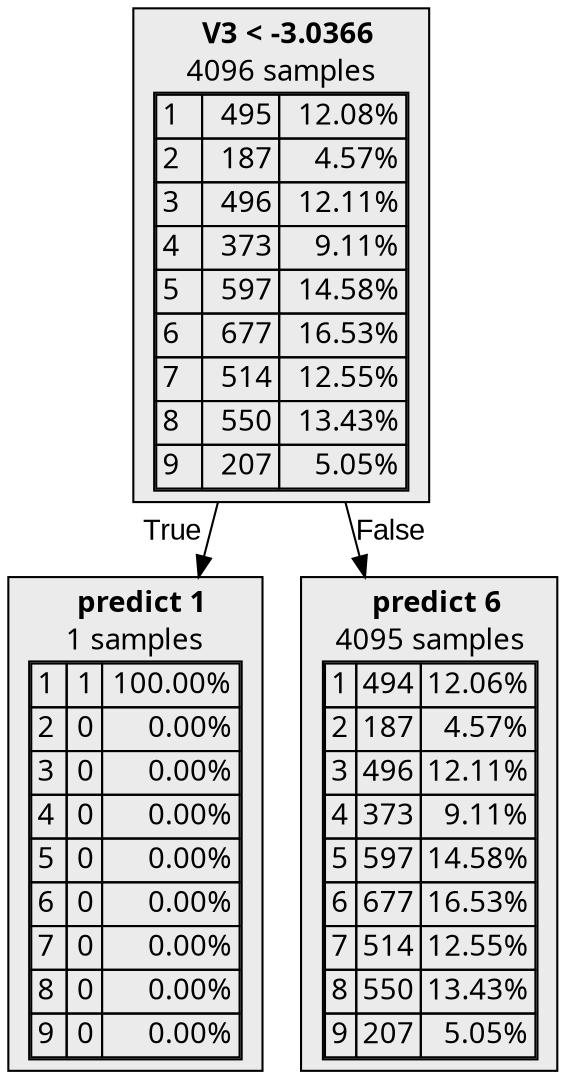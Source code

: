 digraph {
    1 [label=<  <TABLE BORDER="0" CELLPADDING="0">
      <TR>
    <TD>
      <B>V3 &lt; -3.0366</B>
    </TD>
  </TR>

    <TR>
      <TD>4096 samples</TD>
    </TR>
    <TR>
  <TD>
    <TABLE CELLSPACING="0">
      
        <TR >
    <TD ALIGN="LEFT">1</TD>
    <TD ALIGN="RIGHT">495</TD>
    <TD ALIGN="RIGHT">12.08%</TD>
  </TR>
  <TR >
    <TD ALIGN="LEFT">2</TD>
    <TD ALIGN="RIGHT">187</TD>
    <TD ALIGN="RIGHT">4.57%</TD>
  </TR>
  <TR >
    <TD ALIGN="LEFT">3</TD>
    <TD ALIGN="RIGHT">496</TD>
    <TD ALIGN="RIGHT">12.11%</TD>
  </TR>
  <TR >
    <TD ALIGN="LEFT">4</TD>
    <TD ALIGN="RIGHT">373</TD>
    <TD ALIGN="RIGHT">9.11%</TD>
  </TR>
  <TR >
    <TD ALIGN="LEFT">5</TD>
    <TD ALIGN="RIGHT">597</TD>
    <TD ALIGN="RIGHT">14.58%</TD>
  </TR>
  <TR class="highlighted">
    <TD ALIGN="LEFT">6</TD>
    <TD ALIGN="RIGHT">677</TD>
    <TD ALIGN="RIGHT">16.53%</TD>
  </TR>
  <TR >
    <TD ALIGN="LEFT">7</TD>
    <TD ALIGN="RIGHT">514</TD>
    <TD ALIGN="RIGHT">12.55%</TD>
  </TR>
  <TR >
    <TD ALIGN="LEFT">8</TD>
    <TD ALIGN="RIGHT">550</TD>
    <TD ALIGN="RIGHT">13.43%</TD>
  </TR>
  <TR >
    <TD ALIGN="LEFT">9</TD>
    <TD ALIGN="RIGHT">207</TD>
    <TD ALIGN="RIGHT">5.05%</TD>
  </TR>

    </TABLE>
  </TD>
</TR>

  </TABLE>
>,fillcolor="#EBEBEB",shape=box,fontname="bold arial",style="filled"];
    1 -> 2 [labeldistance=2.5, labelangle=45, headlabel="True",fontname="arial"];
    1 -> 3 [labeldistance=2.5, labelangle=-45, headlabel="False",fontname="arial"];
    2 [label=<  <TABLE BORDER="0" CELLPADDING="0">
      <TR>
    <TD>
      <B>predict 1</B>
    </TD>
  </TR>

    <TR>
      <TD>1 samples</TD>
    </TR>
    <TR>
  <TD>
    <TABLE CELLSPACING="0">
      
        <TR class="highlighted">
    <TD ALIGN="LEFT">1</TD>
    <TD ALIGN="RIGHT">1</TD>
    <TD ALIGN="RIGHT">100.00%</TD>
  </TR>
  <TR >
    <TD ALIGN="LEFT">2</TD>
    <TD ALIGN="RIGHT">0</TD>
    <TD ALIGN="RIGHT">0.00%</TD>
  </TR>
  <TR >
    <TD ALIGN="LEFT">3</TD>
    <TD ALIGN="RIGHT">0</TD>
    <TD ALIGN="RIGHT">0.00%</TD>
  </TR>
  <TR >
    <TD ALIGN="LEFT">4</TD>
    <TD ALIGN="RIGHT">0</TD>
    <TD ALIGN="RIGHT">0.00%</TD>
  </TR>
  <TR >
    <TD ALIGN="LEFT">5</TD>
    <TD ALIGN="RIGHT">0</TD>
    <TD ALIGN="RIGHT">0.00%</TD>
  </TR>
  <TR >
    <TD ALIGN="LEFT">6</TD>
    <TD ALIGN="RIGHT">0</TD>
    <TD ALIGN="RIGHT">0.00%</TD>
  </TR>
  <TR >
    <TD ALIGN="LEFT">7</TD>
    <TD ALIGN="RIGHT">0</TD>
    <TD ALIGN="RIGHT">0.00%</TD>
  </TR>
  <TR >
    <TD ALIGN="LEFT">8</TD>
    <TD ALIGN="RIGHT">0</TD>
    <TD ALIGN="RIGHT">0.00%</TD>
  </TR>
  <TR >
    <TD ALIGN="LEFT">9</TD>
    <TD ALIGN="RIGHT">0</TD>
    <TD ALIGN="RIGHT">0.00%</TD>
  </TR>

    </TABLE>
  </TD>
</TR>

  </TABLE>
>,fillcolor="#EBEBEB",shape=box,fontname="bold arial",style="filled",color=black];
    3 [label=<  <TABLE BORDER="0" CELLPADDING="0">
      <TR>
    <TD>
      <B>predict 6</B>
    </TD>
  </TR>

    <TR>
      <TD>4095 samples</TD>
    </TR>
    <TR>
  <TD>
    <TABLE CELLSPACING="0">
      
        <TR >
    <TD ALIGN="LEFT">1</TD>
    <TD ALIGN="RIGHT">494</TD>
    <TD ALIGN="RIGHT">12.06%</TD>
  </TR>
  <TR >
    <TD ALIGN="LEFT">2</TD>
    <TD ALIGN="RIGHT">187</TD>
    <TD ALIGN="RIGHT">4.57%</TD>
  </TR>
  <TR >
    <TD ALIGN="LEFT">3</TD>
    <TD ALIGN="RIGHT">496</TD>
    <TD ALIGN="RIGHT">12.11%</TD>
  </TR>
  <TR >
    <TD ALIGN="LEFT">4</TD>
    <TD ALIGN="RIGHT">373</TD>
    <TD ALIGN="RIGHT">9.11%</TD>
  </TR>
  <TR >
    <TD ALIGN="LEFT">5</TD>
    <TD ALIGN="RIGHT">597</TD>
    <TD ALIGN="RIGHT">14.58%</TD>
  </TR>
  <TR class="highlighted">
    <TD ALIGN="LEFT">6</TD>
    <TD ALIGN="RIGHT">677</TD>
    <TD ALIGN="RIGHT">16.53%</TD>
  </TR>
  <TR >
    <TD ALIGN="LEFT">7</TD>
    <TD ALIGN="RIGHT">514</TD>
    <TD ALIGN="RIGHT">12.55%</TD>
  </TR>
  <TR >
    <TD ALIGN="LEFT">8</TD>
    <TD ALIGN="RIGHT">550</TD>
    <TD ALIGN="RIGHT">13.43%</TD>
  </TR>
  <TR >
    <TD ALIGN="LEFT">9</TD>
    <TD ALIGN="RIGHT">207</TD>
    <TD ALIGN="RIGHT">5.05%</TD>
  </TR>

    </TABLE>
  </TD>
</TR>

  </TABLE>
>,fillcolor="#EBEBEB",shape=box,fontname="bold arial",style="filled",color=black];
}
